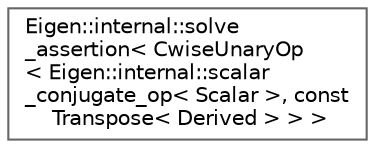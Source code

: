 digraph "Graphical Class Hierarchy"
{
 // LATEX_PDF_SIZE
  bgcolor="transparent";
  edge [fontname=Helvetica,fontsize=10,labelfontname=Helvetica,labelfontsize=10];
  node [fontname=Helvetica,fontsize=10,shape=box,height=0.2,width=0.4];
  rankdir="LR";
  Node0 [id="Node000000",label="Eigen::internal::solve\l_assertion\< CwiseUnaryOp\l\< Eigen::internal::scalar\l_conjugate_op\< Scalar \>, const\l Transpose\< Derived \> \> \>",height=0.2,width=0.4,color="grey40", fillcolor="white", style="filled",URL="$structEigen_1_1internal_1_1solve__assertion_3_01CwiseUnaryOp_3_01Eigen_1_1internal_1_1scalar__co27a10da7e2eccc0a2058fc9bd3777511.html",tooltip=" "];
}
